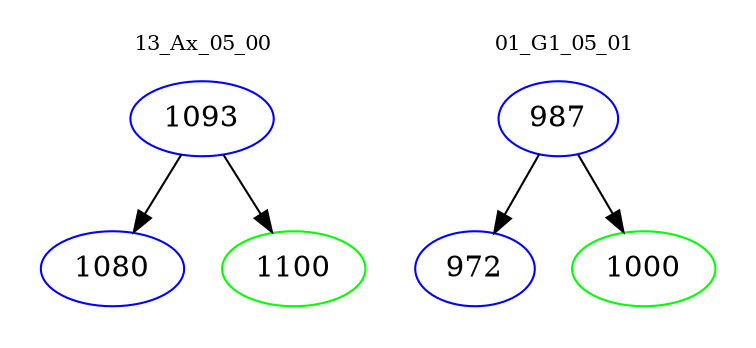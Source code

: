 digraph{
subgraph cluster_0 {
color = white
label = "13_Ax_05_00";
fontsize=10;
T0_1093 [label="1093", color="blue"]
T0_1093 -> T0_1080 [color="black"]
T0_1080 [label="1080", color="blue"]
T0_1093 -> T0_1100 [color="black"]
T0_1100 [label="1100", color="green"]
}
subgraph cluster_1 {
color = white
label = "01_G1_05_01";
fontsize=10;
T1_987 [label="987", color="blue"]
T1_987 -> T1_972 [color="black"]
T1_972 [label="972", color="blue"]
T1_987 -> T1_1000 [color="black"]
T1_1000 [label="1000", color="green"]
}
}
